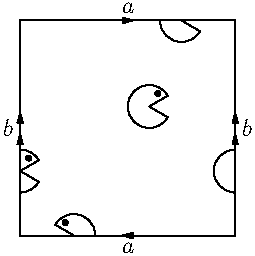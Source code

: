 /******************************************************************************
 *                                 LICENSE                                    *
 ******************************************************************************
 *  This file is part of Mathematics-and-Physics.                             *
 *                                                                            *
 *  Mathematics-and-Physics is free software: you can redistribute it and/or  *
 *  modify it under the terms of the GNU General Public License as published  *
 *  by the Free Software Foundation, either version 3 of the License, or      *
 *  (at your option) any later version.                                       *
 *                                                                            *
 *  Mathematics-and-Physics is distributed in the hope that it will be useful *
 *  but WITHOUT ANY WARRANTY; without even the implied warranty of            *
 *  MERCHANTABILITY or FITNESS FOR A PARTICULAR PURPOSE.  See the             *
 *  GNU General Public License for more details.                              *
 *                                                                            *
 *  You should have received a copy of the GNU General Public License         *
 *  along with Mathematics-and-Physics.  If not, see                          *
 *  <https://www.gnu.org/licenses/>.                                          *
 ******************************************************************************/

/*  Size of the figure.                                                       */
size(128);

/*  Size of the arrowhead.                                                    */
real arsize = 5bp;

/*  Points for the square.                                                    */
pair A = (0.0, 0.0);
pair B = (1.0, 0.0);
pair C = (1.0, 1.0);
pair D = (0.0, 1.0);

/*  Centers of the two Pac-Man.                                               */
pair P0 = (0.6, 0.6);
pair P1a = (1.0, 0.3);
pair P1b = (0.0, 0.3);
pair P2a = (0.75, 1.0);
pair P2b = (0.25, 0.0);

/*  Radii of the Pac-Men.                                                     */
real r = 0.1;

/*  Displacement for the eyes.                                                */
pair ds = (0.4*r, 0.6*r);

/*  Positions for the arrows.                                                 */
position pos1 = 0.47;
position pos2 = 0.57;

/*  Draw the square.                                                          */
draw("$a$", B -- A, S, MidArrow(arsize));
draw("$a$", D -- C, N, MidArrow(arsize));
draw("$b$", B -- C, E, Arrow(arsize, pos1), Arrow(arsize, pos2));
draw("$b$", A -- D, W, Arrow(arsize, pos1), Arrow(arsize, pos2));

/*  Draw some Pac-Men.                                                        */
draw(P0 -- arc(P0, r, 30, 330) -- cycle);
dot(P0 + ds);

/*  This Pac-Man is "cut" in half by the edge of the square.                  */
draw(arc(P1a, r, 90, 270));
draw(arc(P1b, r, 90, 30) -- P1b -- arc(P1b, r, 330, 270));
dot(P1b + ds);

/*  This one is flipped as well.                                              */
draw(P2a -- arc(P2a, r, -30, -180));
draw(P2b -- arc(P2b, r, 150, 0));
dot(P2b + (-ds.x, ds.y));
